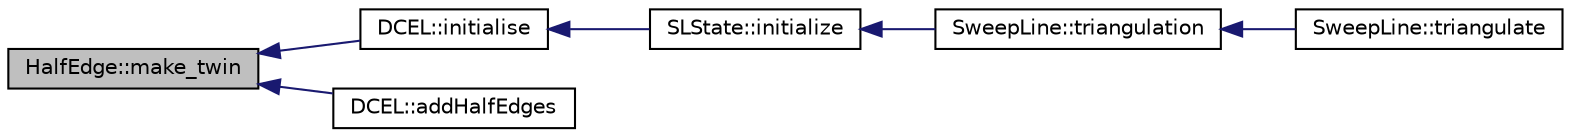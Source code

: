 digraph "HalfEdge::make_twin"
{
  edge [fontname="Helvetica",fontsize="10",labelfontname="Helvetica",labelfontsize="10"];
  node [fontname="Helvetica",fontsize="10",shape=record];
  rankdir="LR";
  Node8 [label="HalfEdge::make_twin",height=0.2,width=0.4,color="black", fillcolor="grey75", style="filled", fontcolor="black"];
  Node8 -> Node9 [dir="back",color="midnightblue",fontsize="10",style="solid",fontname="Helvetica"];
  Node9 [label="DCEL::initialise",height=0.2,width=0.4,color="black", fillcolor="white", style="filled",URL="$de/d20/class_d_c_e_l.html#a88239cb7917f819795abb912531cb93d"];
  Node9 -> Node10 [dir="back",color="midnightblue",fontsize="10",style="solid",fontname="Helvetica"];
  Node10 [label="SLState::initialize",height=0.2,width=0.4,color="black", fillcolor="white", style="filled",URL="$dc/d5f/class_s_l_state.html#a796d5604b35a3fd6bfde3fc0ed3de258"];
  Node10 -> Node11 [dir="back",color="midnightblue",fontsize="10",style="solid",fontname="Helvetica"];
  Node11 [label="SweepLine::triangulation",height=0.2,width=0.4,color="black", fillcolor="white", style="filled",URL="$df/d5a/class_sweep_line.html#ab2def9edd00a0ac96fda1479af3df0ac"];
  Node11 -> Node12 [dir="back",color="midnightblue",fontsize="10",style="solid",fontname="Helvetica"];
  Node12 [label="SweepLine::triangulate",height=0.2,width=0.4,color="black", fillcolor="white", style="filled",URL="$df/d5a/class_sweep_line.html#a71ee8fe060983f33f65450bc0eff61ea"];
  Node8 -> Node13 [dir="back",color="midnightblue",fontsize="10",style="solid",fontname="Helvetica"];
  Node13 [label="DCEL::addHalfEdges",height=0.2,width=0.4,color="black", fillcolor="white", style="filled",URL="$de/d20/class_d_c_e_l.html#afceb4cf14784106f994f1929ce13c0ea"];
}
